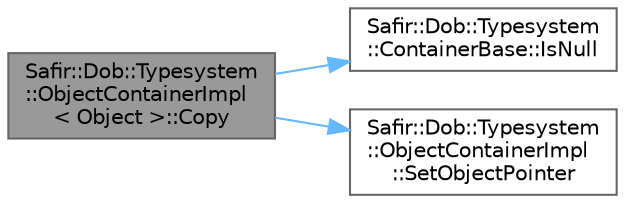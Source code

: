 digraph "Safir::Dob::Typesystem::ObjectContainerImpl&lt; Object &gt;::Copy"
{
 // LATEX_PDF_SIZE
  bgcolor="transparent";
  edge [fontname=Helvetica,fontsize=10,labelfontname=Helvetica,labelfontsize=10];
  node [fontname=Helvetica,fontsize=10,shape=box,height=0.2,width=0.4];
  rankdir="LR";
  Node1 [label="Safir::Dob::Typesystem\l::ObjectContainerImpl\l\< Object \>::Copy",height=0.2,width=0.4,color="gray40", fillcolor="grey60", style="filled", fontcolor="black",tooltip="Virtual assignment."];
  Node1 -> Node2 [color="steelblue1",style="solid"];
  Node2 [label="Safir::Dob::Typesystem\l::ContainerBase::IsNull",height=0.2,width=0.4,color="grey40", fillcolor="white", style="filled",URL="$a01399.html#ad263469929db9104b47aab4eb19ecacd",tooltip="Is the container set to null?"];
  Node1 -> Node3 [color="steelblue1",style="solid"];
  Node3 [label="Safir::Dob::Typesystem\l::ObjectContainerImpl\l::SetObjectPointer",height=0.2,width=0.4,color="grey40", fillcolor="white", style="filled",URL="$a01507.html#a093ee933cac0a5042d0adc68162d64f4",tooltip="Set the smart pointer in the container."];
}
